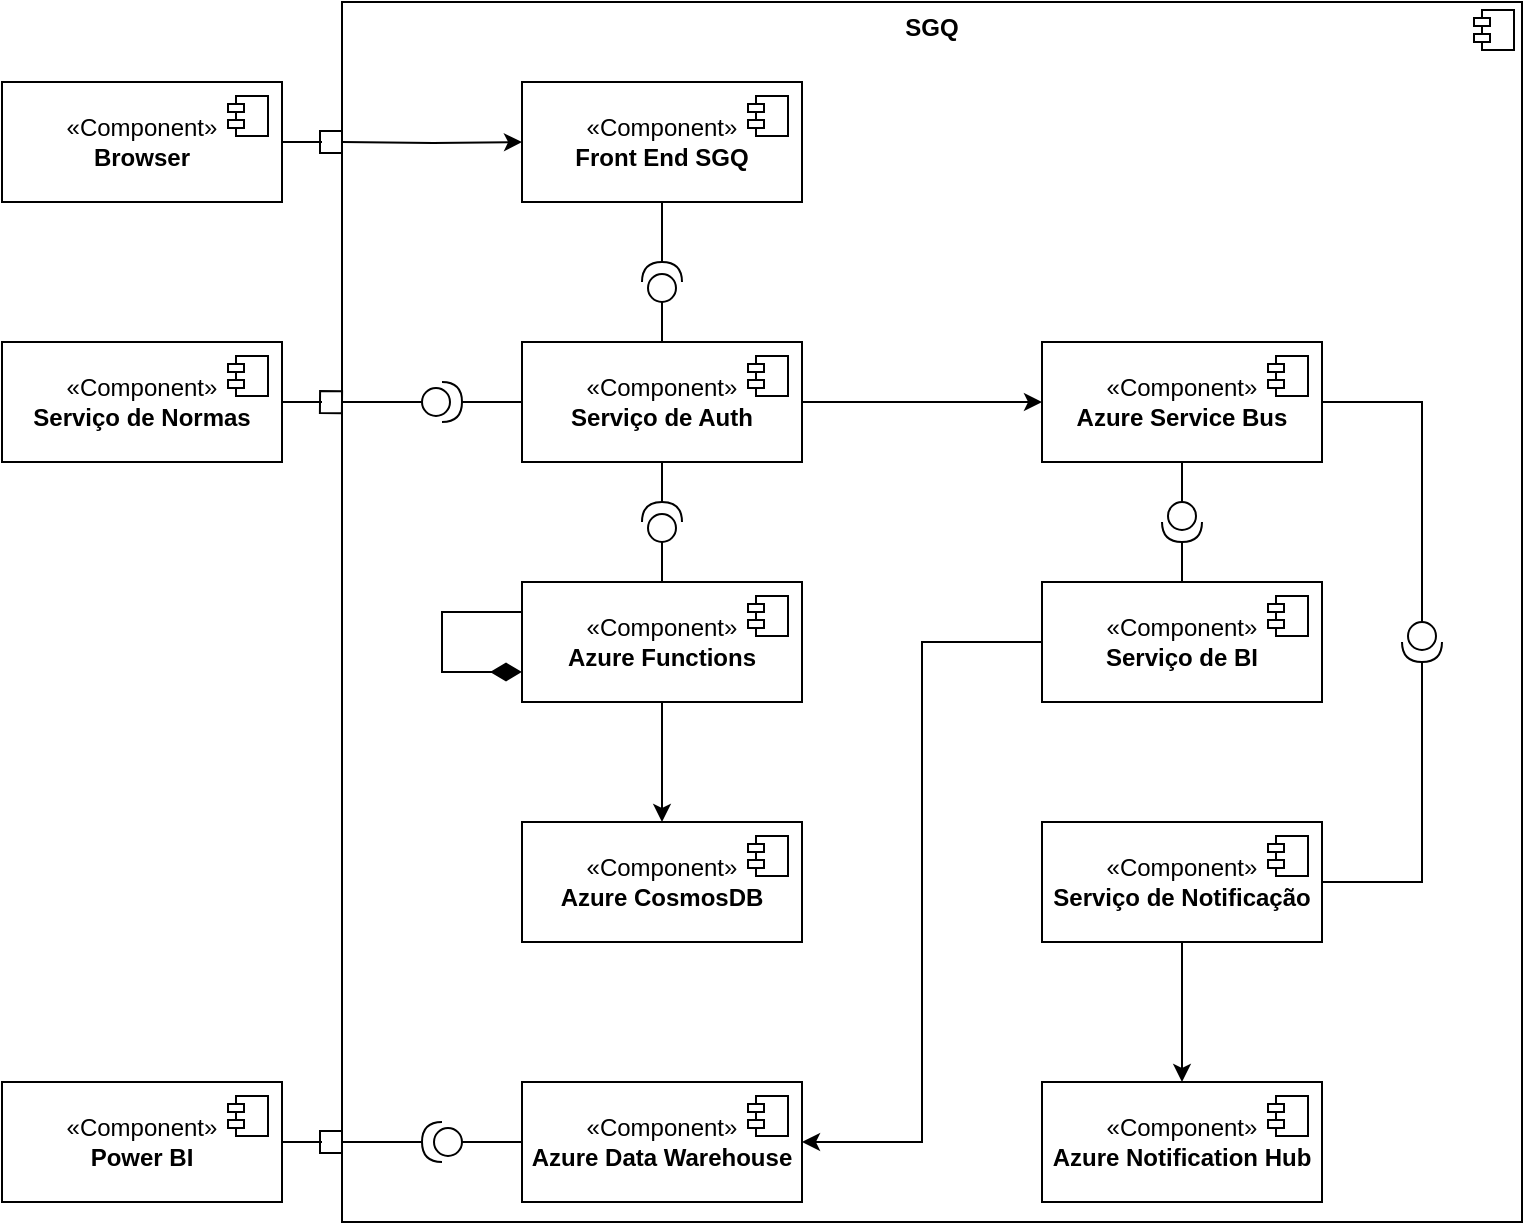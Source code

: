 <mxfile version="21.6.8" type="device">
  <diagram name="Page-1" id="QEnZ50NGrZXmXA_T2Dn9">
    <mxGraphModel dx="1311" dy="887" grid="1" gridSize="10" guides="1" tooltips="1" connect="1" arrows="1" fold="1" page="1" pageScale="1" pageWidth="850" pageHeight="1100" math="0" shadow="0">
      <root>
        <mxCell id="0" />
        <mxCell id="1" parent="0" />
        <mxCell id="fjrpFu26XK2dvU8WxlA9-30" value="&lt;p style=&quot;margin:0px;margin-top:6px;text-align:center;&quot;&gt;&lt;b&gt;SGQ&lt;/b&gt;&lt;/p&gt;" style="align=left;overflow=fill;html=1;dropTarget=0;whiteSpace=wrap;" vertex="1" parent="1">
          <mxGeometry x="240" y="90" width="590" height="610" as="geometry" />
        </mxCell>
        <mxCell id="fjrpFu26XK2dvU8WxlA9-31" value="" style="shape=component;jettyWidth=8;jettyHeight=4;" vertex="1" parent="fjrpFu26XK2dvU8WxlA9-30">
          <mxGeometry x="1" width="20" height="20" relative="1" as="geometry">
            <mxPoint x="-24" y="4" as="offset" />
          </mxGeometry>
        </mxCell>
        <mxCell id="fjrpFu26XK2dvU8WxlA9-43" style="edgeStyle=orthogonalEdgeStyle;rounded=0;orthogonalLoop=1;jettySize=auto;html=1;endArrow=box;endFill=0;endSize=9;" edge="1" parent="1" source="fjrpFu26XK2dvU8WxlA9-1">
          <mxGeometry relative="1" as="geometry">
            <mxPoint x="240" y="160" as="targetPoint" />
          </mxGeometry>
        </mxCell>
        <mxCell id="fjrpFu26XK2dvU8WxlA9-1" value="«Component»&lt;br&gt;&lt;b&gt;Browser&lt;/b&gt;" style="html=1;dropTarget=0;whiteSpace=wrap;" vertex="1" parent="1">
          <mxGeometry x="70" y="130" width="140" height="60" as="geometry" />
        </mxCell>
        <mxCell id="fjrpFu26XK2dvU8WxlA9-2" value="" style="shape=module;jettyWidth=8;jettyHeight=4;" vertex="1" parent="fjrpFu26XK2dvU8WxlA9-1">
          <mxGeometry x="1" width="20" height="20" relative="1" as="geometry">
            <mxPoint x="-27" y="7" as="offset" />
          </mxGeometry>
        </mxCell>
        <mxCell id="fjrpFu26XK2dvU8WxlA9-44" style="edgeStyle=orthogonalEdgeStyle;rounded=0;orthogonalLoop=1;jettySize=auto;html=1;" edge="1" parent="1" target="fjrpFu26XK2dvU8WxlA9-3">
          <mxGeometry relative="1" as="geometry">
            <mxPoint x="240" y="160" as="sourcePoint" />
          </mxGeometry>
        </mxCell>
        <mxCell id="fjrpFu26XK2dvU8WxlA9-45" style="edgeStyle=orthogonalEdgeStyle;rounded=0;orthogonalLoop=1;jettySize=auto;html=1;entryX=1;entryY=0.5;entryDx=0;entryDy=0;entryPerimeter=0;endArrow=none;endFill=0;" edge="1" parent="1" source="fjrpFu26XK2dvU8WxlA9-3" target="fjrpFu26XK2dvU8WxlA9-26">
          <mxGeometry relative="1" as="geometry" />
        </mxCell>
        <mxCell id="fjrpFu26XK2dvU8WxlA9-3" value="«Component»&lt;br&gt;&lt;b&gt;Front End SGQ&lt;/b&gt;" style="html=1;dropTarget=0;whiteSpace=wrap;" vertex="1" parent="1">
          <mxGeometry x="330" y="130" width="140" height="60" as="geometry" />
        </mxCell>
        <mxCell id="fjrpFu26XK2dvU8WxlA9-4" value="" style="shape=module;jettyWidth=8;jettyHeight=4;" vertex="1" parent="fjrpFu26XK2dvU8WxlA9-3">
          <mxGeometry x="1" width="20" height="20" relative="1" as="geometry">
            <mxPoint x="-27" y="7" as="offset" />
          </mxGeometry>
        </mxCell>
        <mxCell id="fjrpFu26XK2dvU8WxlA9-39" style="edgeStyle=orthogonalEdgeStyle;rounded=0;orthogonalLoop=1;jettySize=auto;html=1;endArrow=box;endFill=0;endSize=9;entryX=0;entryY=0.328;entryDx=0;entryDy=0;entryPerimeter=0;" edge="1" parent="1" source="fjrpFu26XK2dvU8WxlA9-5" target="fjrpFu26XK2dvU8WxlA9-30">
          <mxGeometry relative="1" as="geometry">
            <mxPoint x="230" y="290" as="targetPoint" />
          </mxGeometry>
        </mxCell>
        <mxCell id="fjrpFu26XK2dvU8WxlA9-5" value="«Component»&lt;br&gt;&lt;b&gt;Serviço de Normas&lt;/b&gt;" style="html=1;dropTarget=0;whiteSpace=wrap;" vertex="1" parent="1">
          <mxGeometry x="70" y="260" width="140" height="60" as="geometry" />
        </mxCell>
        <mxCell id="fjrpFu26XK2dvU8WxlA9-6" value="" style="shape=module;jettyWidth=8;jettyHeight=4;" vertex="1" parent="fjrpFu26XK2dvU8WxlA9-5">
          <mxGeometry x="1" width="20" height="20" relative="1" as="geometry">
            <mxPoint x="-27" y="7" as="offset" />
          </mxGeometry>
        </mxCell>
        <mxCell id="fjrpFu26XK2dvU8WxlA9-47" style="edgeStyle=orthogonalEdgeStyle;rounded=0;orthogonalLoop=1;jettySize=auto;html=1;" edge="1" parent="1" source="fjrpFu26XK2dvU8WxlA9-7" target="fjrpFu26XK2dvU8WxlA9-11">
          <mxGeometry relative="1" as="geometry" />
        </mxCell>
        <mxCell id="fjrpFu26XK2dvU8WxlA9-7" value="«Component»&lt;br&gt;&lt;b&gt;Serviço de Auth&lt;/b&gt;" style="html=1;dropTarget=0;whiteSpace=wrap;" vertex="1" parent="1">
          <mxGeometry x="330" y="260" width="140" height="60" as="geometry" />
        </mxCell>
        <mxCell id="fjrpFu26XK2dvU8WxlA9-8" value="" style="shape=module;jettyWidth=8;jettyHeight=4;" vertex="1" parent="fjrpFu26XK2dvU8WxlA9-7">
          <mxGeometry x="1" width="20" height="20" relative="1" as="geometry">
            <mxPoint x="-27" y="7" as="offset" />
          </mxGeometry>
        </mxCell>
        <mxCell id="fjrpFu26XK2dvU8WxlA9-9" value="«Component»&lt;br&gt;&lt;b&gt;Azure CosmosDB&lt;/b&gt;" style="html=1;dropTarget=0;whiteSpace=wrap;" vertex="1" parent="1">
          <mxGeometry x="330" y="500" width="140" height="60" as="geometry" />
        </mxCell>
        <mxCell id="fjrpFu26XK2dvU8WxlA9-10" value="" style="shape=module;jettyWidth=8;jettyHeight=4;" vertex="1" parent="fjrpFu26XK2dvU8WxlA9-9">
          <mxGeometry x="1" width="20" height="20" relative="1" as="geometry">
            <mxPoint x="-27" y="7" as="offset" />
          </mxGeometry>
        </mxCell>
        <mxCell id="fjrpFu26XK2dvU8WxlA9-54" style="edgeStyle=orthogonalEdgeStyle;rounded=0;orthogonalLoop=1;jettySize=auto;html=1;entryX=0;entryY=0.5;entryDx=0;entryDy=0;entryPerimeter=0;endArrow=none;endFill=0;" edge="1" parent="1" source="fjrpFu26XK2dvU8WxlA9-11" target="fjrpFu26XK2dvU8WxlA9-53">
          <mxGeometry relative="1" as="geometry" />
        </mxCell>
        <mxCell id="fjrpFu26XK2dvU8WxlA9-11" value="«Component»&lt;br&gt;&lt;b&gt;Azure Service Bus&lt;/b&gt;" style="html=1;dropTarget=0;whiteSpace=wrap;" vertex="1" parent="1">
          <mxGeometry x="590" y="260" width="140" height="60" as="geometry" />
        </mxCell>
        <mxCell id="fjrpFu26XK2dvU8WxlA9-12" value="" style="shape=module;jettyWidth=8;jettyHeight=4;" vertex="1" parent="fjrpFu26XK2dvU8WxlA9-11">
          <mxGeometry x="1" width="20" height="20" relative="1" as="geometry">
            <mxPoint x="-27" y="7" as="offset" />
          </mxGeometry>
        </mxCell>
        <mxCell id="fjrpFu26XK2dvU8WxlA9-49" style="edgeStyle=orthogonalEdgeStyle;rounded=0;orthogonalLoop=1;jettySize=auto;html=1;entryX=1;entryY=0.5;entryDx=0;entryDy=0;" edge="1" parent="1" source="fjrpFu26XK2dvU8WxlA9-13" target="fjrpFu26XK2dvU8WxlA9-21">
          <mxGeometry relative="1" as="geometry" />
        </mxCell>
        <mxCell id="fjrpFu26XK2dvU8WxlA9-13" value="«Component»&lt;br&gt;&lt;b&gt;Serviço de BI&lt;/b&gt;" style="html=1;dropTarget=0;whiteSpace=wrap;" vertex="1" parent="1">
          <mxGeometry x="590" y="380" width="140" height="60" as="geometry" />
        </mxCell>
        <mxCell id="fjrpFu26XK2dvU8WxlA9-14" value="" style="shape=module;jettyWidth=8;jettyHeight=4;" vertex="1" parent="fjrpFu26XK2dvU8WxlA9-13">
          <mxGeometry x="1" width="20" height="20" relative="1" as="geometry">
            <mxPoint x="-27" y="7" as="offset" />
          </mxGeometry>
        </mxCell>
        <mxCell id="fjrpFu26XK2dvU8WxlA9-65" style="edgeStyle=orthogonalEdgeStyle;rounded=0;orthogonalLoop=1;jettySize=auto;html=1;" edge="1" parent="1" source="fjrpFu26XK2dvU8WxlA9-15" target="fjrpFu26XK2dvU8WxlA9-9">
          <mxGeometry relative="1" as="geometry" />
        </mxCell>
        <mxCell id="fjrpFu26XK2dvU8WxlA9-15" value="«Component»&lt;br&gt;&lt;b&gt;Azure Functions&lt;/b&gt;" style="html=1;dropTarget=0;whiteSpace=wrap;" vertex="1" parent="1">
          <mxGeometry x="330" y="380" width="140" height="60" as="geometry" />
        </mxCell>
        <mxCell id="fjrpFu26XK2dvU8WxlA9-16" value="" style="shape=module;jettyWidth=8;jettyHeight=4;" vertex="1" parent="fjrpFu26XK2dvU8WxlA9-15">
          <mxGeometry x="1" width="20" height="20" relative="1" as="geometry">
            <mxPoint x="-27" y="7" as="offset" />
          </mxGeometry>
        </mxCell>
        <mxCell id="fjrpFu26XK2dvU8WxlA9-48" style="edgeStyle=orthogonalEdgeStyle;rounded=0;orthogonalLoop=1;jettySize=auto;html=1;" edge="1" parent="1" source="fjrpFu26XK2dvU8WxlA9-17" target="fjrpFu26XK2dvU8WxlA9-19">
          <mxGeometry relative="1" as="geometry" />
        </mxCell>
        <mxCell id="fjrpFu26XK2dvU8WxlA9-17" value="«Component»&lt;br&gt;&lt;b&gt;Serviço de Notificação&lt;/b&gt;" style="html=1;dropTarget=0;whiteSpace=wrap;" vertex="1" parent="1">
          <mxGeometry x="590" y="500" width="140" height="60" as="geometry" />
        </mxCell>
        <mxCell id="fjrpFu26XK2dvU8WxlA9-18" value="" style="shape=module;jettyWidth=8;jettyHeight=4;" vertex="1" parent="fjrpFu26XK2dvU8WxlA9-17">
          <mxGeometry x="1" width="20" height="20" relative="1" as="geometry">
            <mxPoint x="-27" y="7" as="offset" />
          </mxGeometry>
        </mxCell>
        <mxCell id="fjrpFu26XK2dvU8WxlA9-19" value="«Component»&lt;br&gt;&lt;b&gt;Azure Notification Hub&lt;/b&gt;" style="html=1;dropTarget=0;whiteSpace=wrap;" vertex="1" parent="1">
          <mxGeometry x="590" y="630" width="140" height="60" as="geometry" />
        </mxCell>
        <mxCell id="fjrpFu26XK2dvU8WxlA9-20" value="" style="shape=module;jettyWidth=8;jettyHeight=4;" vertex="1" parent="fjrpFu26XK2dvU8WxlA9-19">
          <mxGeometry x="1" width="20" height="20" relative="1" as="geometry">
            <mxPoint x="-27" y="7" as="offset" />
          </mxGeometry>
        </mxCell>
        <mxCell id="fjrpFu26XK2dvU8WxlA9-35" style="edgeStyle=orthogonalEdgeStyle;rounded=0;orthogonalLoop=1;jettySize=auto;html=1;entryX=0;entryY=0.5;entryDx=0;entryDy=0;entryPerimeter=0;endArrow=none;endFill=0;" edge="1" parent="1" source="fjrpFu26XK2dvU8WxlA9-21" target="fjrpFu26XK2dvU8WxlA9-25">
          <mxGeometry relative="1" as="geometry" />
        </mxCell>
        <mxCell id="fjrpFu26XK2dvU8WxlA9-21" value="«Component»&lt;br&gt;&lt;b&gt;Azure Data Warehouse&lt;/b&gt;" style="html=1;dropTarget=0;whiteSpace=wrap;" vertex="1" parent="1">
          <mxGeometry x="330" y="630" width="140" height="60" as="geometry" />
        </mxCell>
        <mxCell id="fjrpFu26XK2dvU8WxlA9-22" value="" style="shape=module;jettyWidth=8;jettyHeight=4;" vertex="1" parent="fjrpFu26XK2dvU8WxlA9-21">
          <mxGeometry x="1" width="20" height="20" relative="1" as="geometry">
            <mxPoint x="-27" y="7" as="offset" />
          </mxGeometry>
        </mxCell>
        <mxCell id="fjrpFu26XK2dvU8WxlA9-34" style="edgeStyle=orthogonalEdgeStyle;rounded=0;orthogonalLoop=1;jettySize=auto;html=1;endArrow=box;endFill=0;endSize=9;" edge="1" parent="1" source="fjrpFu26XK2dvU8WxlA9-23">
          <mxGeometry relative="1" as="geometry">
            <mxPoint x="240" y="660" as="targetPoint" />
          </mxGeometry>
        </mxCell>
        <mxCell id="fjrpFu26XK2dvU8WxlA9-23" value="«Component»&lt;br&gt;&lt;b&gt;Power BI&lt;/b&gt;" style="html=1;dropTarget=0;whiteSpace=wrap;" vertex="1" parent="1">
          <mxGeometry x="70" y="630" width="140" height="60" as="geometry" />
        </mxCell>
        <mxCell id="fjrpFu26XK2dvU8WxlA9-24" value="" style="shape=module;jettyWidth=8;jettyHeight=4;" vertex="1" parent="fjrpFu26XK2dvU8WxlA9-23">
          <mxGeometry x="1" width="20" height="20" relative="1" as="geometry">
            <mxPoint x="-27" y="7" as="offset" />
          </mxGeometry>
        </mxCell>
        <mxCell id="fjrpFu26XK2dvU8WxlA9-36" style="edgeStyle=orthogonalEdgeStyle;rounded=0;orthogonalLoop=1;jettySize=auto;html=1;exitX=1;exitY=0.5;exitDx=0;exitDy=0;exitPerimeter=0;endArrow=none;endFill=0;" edge="1" parent="1" source="fjrpFu26XK2dvU8WxlA9-25">
          <mxGeometry relative="1" as="geometry">
            <mxPoint x="240" y="660" as="targetPoint" />
          </mxGeometry>
        </mxCell>
        <mxCell id="fjrpFu26XK2dvU8WxlA9-25" value="" style="shape=providedRequiredInterface;html=1;verticalLabelPosition=bottom;sketch=0;rotation=-180;" vertex="1" parent="1">
          <mxGeometry x="280" y="650" width="20" height="20" as="geometry" />
        </mxCell>
        <mxCell id="fjrpFu26XK2dvU8WxlA9-46" style="edgeStyle=orthogonalEdgeStyle;rounded=0;orthogonalLoop=1;jettySize=auto;html=1;endArrow=none;endFill=0;" edge="1" parent="1" source="fjrpFu26XK2dvU8WxlA9-26" target="fjrpFu26XK2dvU8WxlA9-7">
          <mxGeometry relative="1" as="geometry" />
        </mxCell>
        <mxCell id="fjrpFu26XK2dvU8WxlA9-26" value="" style="shape=providedRequiredInterface;html=1;verticalLabelPosition=bottom;sketch=0;rotation=-90;" vertex="1" parent="1">
          <mxGeometry x="390" y="220" width="20" height="20" as="geometry" />
        </mxCell>
        <mxCell id="fjrpFu26XK2dvU8WxlA9-27" style="edgeStyle=orthogonalEdgeStyle;rounded=0;orthogonalLoop=1;jettySize=auto;html=1;exitX=0;exitY=0.25;exitDx=0;exitDy=0;entryX=0;entryY=0.75;entryDx=0;entryDy=0;endArrow=diamondThin;endFill=1;endSize=13;" edge="1" parent="1" source="fjrpFu26XK2dvU8WxlA9-15" target="fjrpFu26XK2dvU8WxlA9-15">
          <mxGeometry relative="1" as="geometry">
            <Array as="points">
              <mxPoint x="290" y="395" />
              <mxPoint x="290" y="425" />
            </Array>
          </mxGeometry>
        </mxCell>
        <mxCell id="fjrpFu26XK2dvU8WxlA9-51" style="edgeStyle=orthogonalEdgeStyle;rounded=0;orthogonalLoop=1;jettySize=auto;html=1;endArrow=none;endFill=0;" edge="1" parent="1" source="fjrpFu26XK2dvU8WxlA9-50" target="fjrpFu26XK2dvU8WxlA9-11">
          <mxGeometry relative="1" as="geometry" />
        </mxCell>
        <mxCell id="fjrpFu26XK2dvU8WxlA9-52" style="edgeStyle=orthogonalEdgeStyle;rounded=0;orthogonalLoop=1;jettySize=auto;html=1;endArrow=none;endFill=0;" edge="1" parent="1" source="fjrpFu26XK2dvU8WxlA9-50" target="fjrpFu26XK2dvU8WxlA9-13">
          <mxGeometry relative="1" as="geometry" />
        </mxCell>
        <mxCell id="fjrpFu26XK2dvU8WxlA9-50" value="" style="shape=providedRequiredInterface;html=1;verticalLabelPosition=bottom;sketch=0;rotation=-90;direction=west;" vertex="1" parent="1">
          <mxGeometry x="650" y="340" width="20" height="20" as="geometry" />
        </mxCell>
        <mxCell id="fjrpFu26XK2dvU8WxlA9-55" style="edgeStyle=orthogonalEdgeStyle;rounded=0;orthogonalLoop=1;jettySize=auto;html=1;entryX=1;entryY=0.5;entryDx=0;entryDy=0;endArrow=none;endFill=0;" edge="1" parent="1" source="fjrpFu26XK2dvU8WxlA9-53" target="fjrpFu26XK2dvU8WxlA9-17">
          <mxGeometry relative="1" as="geometry">
            <Array as="points">
              <mxPoint x="780" y="530" />
            </Array>
          </mxGeometry>
        </mxCell>
        <mxCell id="fjrpFu26XK2dvU8WxlA9-53" value="" style="shape=providedRequiredInterface;html=1;verticalLabelPosition=bottom;sketch=0;rotation=-90;direction=west;" vertex="1" parent="1">
          <mxGeometry x="770" y="400" width="20" height="20" as="geometry" />
        </mxCell>
        <mxCell id="fjrpFu26XK2dvU8WxlA9-58" style="edgeStyle=orthogonalEdgeStyle;rounded=0;orthogonalLoop=1;jettySize=auto;html=1;entryX=0;entryY=0.5;entryDx=0;entryDy=0;endArrow=none;endFill=0;" edge="1" parent="1" source="fjrpFu26XK2dvU8WxlA9-57" target="fjrpFu26XK2dvU8WxlA9-7">
          <mxGeometry relative="1" as="geometry" />
        </mxCell>
        <mxCell id="fjrpFu26XK2dvU8WxlA9-61" style="edgeStyle=orthogonalEdgeStyle;rounded=0;orthogonalLoop=1;jettySize=auto;html=1;endArrow=none;endFill=0;" edge="1" parent="1" source="fjrpFu26XK2dvU8WxlA9-57">
          <mxGeometry relative="1" as="geometry">
            <mxPoint x="240" y="290" as="targetPoint" />
          </mxGeometry>
        </mxCell>
        <mxCell id="fjrpFu26XK2dvU8WxlA9-57" value="" style="shape=providedRequiredInterface;html=1;verticalLabelPosition=bottom;sketch=0;rotation=-180;direction=west;" vertex="1" parent="1">
          <mxGeometry x="280" y="280" width="20" height="20" as="geometry" />
        </mxCell>
        <mxCell id="fjrpFu26XK2dvU8WxlA9-63" style="edgeStyle=orthogonalEdgeStyle;rounded=0;orthogonalLoop=1;jettySize=auto;html=1;exitX=1;exitY=0.5;exitDx=0;exitDy=0;exitPerimeter=0;entryX=0.5;entryY=1;entryDx=0;entryDy=0;endArrow=none;endFill=0;" edge="1" parent="1" source="fjrpFu26XK2dvU8WxlA9-62" target="fjrpFu26XK2dvU8WxlA9-7">
          <mxGeometry relative="1" as="geometry" />
        </mxCell>
        <mxCell id="fjrpFu26XK2dvU8WxlA9-64" value="" style="edgeStyle=orthogonalEdgeStyle;rounded=0;orthogonalLoop=1;jettySize=auto;html=1;endArrow=none;endFill=0;" edge="1" parent="1" source="fjrpFu26XK2dvU8WxlA9-62" target="fjrpFu26XK2dvU8WxlA9-15">
          <mxGeometry relative="1" as="geometry" />
        </mxCell>
        <mxCell id="fjrpFu26XK2dvU8WxlA9-62" value="" style="shape=providedRequiredInterface;html=1;verticalLabelPosition=bottom;sketch=0;rotation=-90;" vertex="1" parent="1">
          <mxGeometry x="390" y="340" width="20" height="20" as="geometry" />
        </mxCell>
      </root>
    </mxGraphModel>
  </diagram>
</mxfile>
